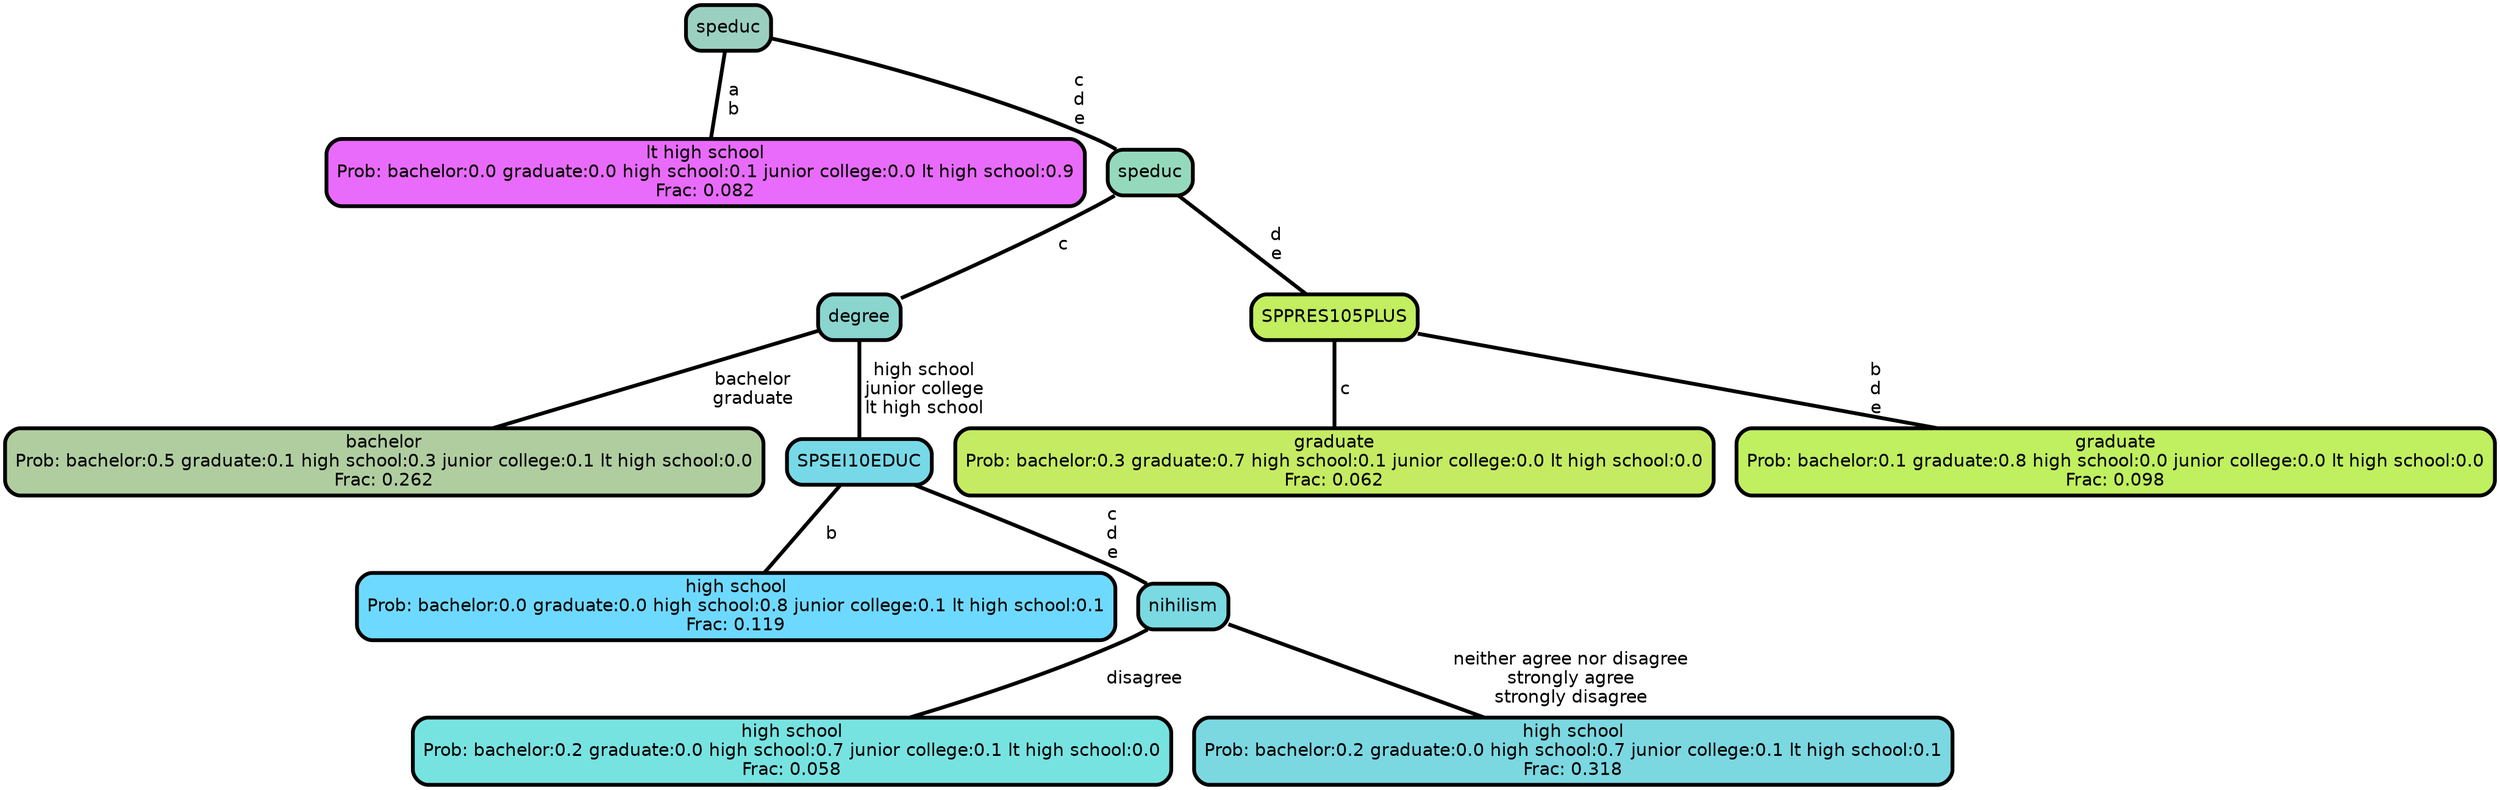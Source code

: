 graph Tree {
node [shape=box, style="filled, rounded",color="black",penwidth="3",fontcolor="black",                 fontname=helvetica] ;
graph [ranksep="0 equally", splines=straight,                 bgcolor=transparent, dpi=200] ;
edge [fontname=helvetica, color=black] ;
0 [label="lt high school
Prob: bachelor:0.0 graduate:0.0 high school:0.1 junior college:0.0 lt high school:0.9
Frac: 0.082", fillcolor="#e96bfc"] ;
1 [label="speduc", fillcolor="#9bd0c1"] ;
2 [label="bachelor
Prob: bachelor:0.5 graduate:0.1 high school:0.3 junior college:0.1 lt high school:0.0
Frac: 0.262", fillcolor="#b0cda0"] ;
3 [label="degree", fillcolor="#8bd5cf"] ;
4 [label="high school
Prob: bachelor:0.0 graduate:0.0 high school:0.8 junior college:0.1 lt high school:0.1
Frac: 0.119", fillcolor="#6ed9ff"] ;
5 [label="SPSEI10EDUC", fillcolor="#77d9e8"] ;
6 [label="high school
Prob: bachelor:0.2 graduate:0.0 high school:0.7 junior college:0.1 lt high school:0.0
Frac: 0.058", fillcolor="#77e3e1"] ;
7 [label="nihilism", fillcolor="#7ad9e1"] ;
8 [label="high school
Prob: bachelor:0.2 graduate:0.0 high school:0.7 junior college:0.1 lt high school:0.1
Frac: 0.318", fillcolor="#7bd8e1"] ;
9 [label="speduc", fillcolor="#95d9bc"] ;
10 [label="graduate
Prob: bachelor:0.3 graduate:0.7 high school:0.1 junior college:0.0 lt high school:0.0
Frac: 0.062", fillcolor="#c5eb62"] ;
11 [label="SPPRES105PLUS", fillcolor="#c2ee60"] ;
12 [label="graduate
Prob: bachelor:0.1 graduate:0.8 high school:0.0 junior college:0.0 lt high school:0.0
Frac: 0.098", fillcolor="#c0ef5f"] ;
1 -- 0 [label=" a\n b",penwidth=3] ;
1 -- 9 [label=" c\n d\n e",penwidth=3] ;
3 -- 2 [label=" bachelor\n graduate",penwidth=3] ;
3 -- 5 [label=" high school\n junior college\n lt high school",penwidth=3] ;
5 -- 4 [label=" b",penwidth=3] ;
5 -- 7 [label=" c\n d\n e",penwidth=3] ;
7 -- 6 [label=" disagree",penwidth=3] ;
7 -- 8 [label=" neither agree nor disagree\n strongly agree\n strongly disagree",penwidth=3] ;
9 -- 3 [label=" c",penwidth=3] ;
9 -- 11 [label=" d\n e",penwidth=3] ;
11 -- 10 [label=" c",penwidth=3] ;
11 -- 12 [label=" b\n d\n e",penwidth=3] ;
{rank = same;}}